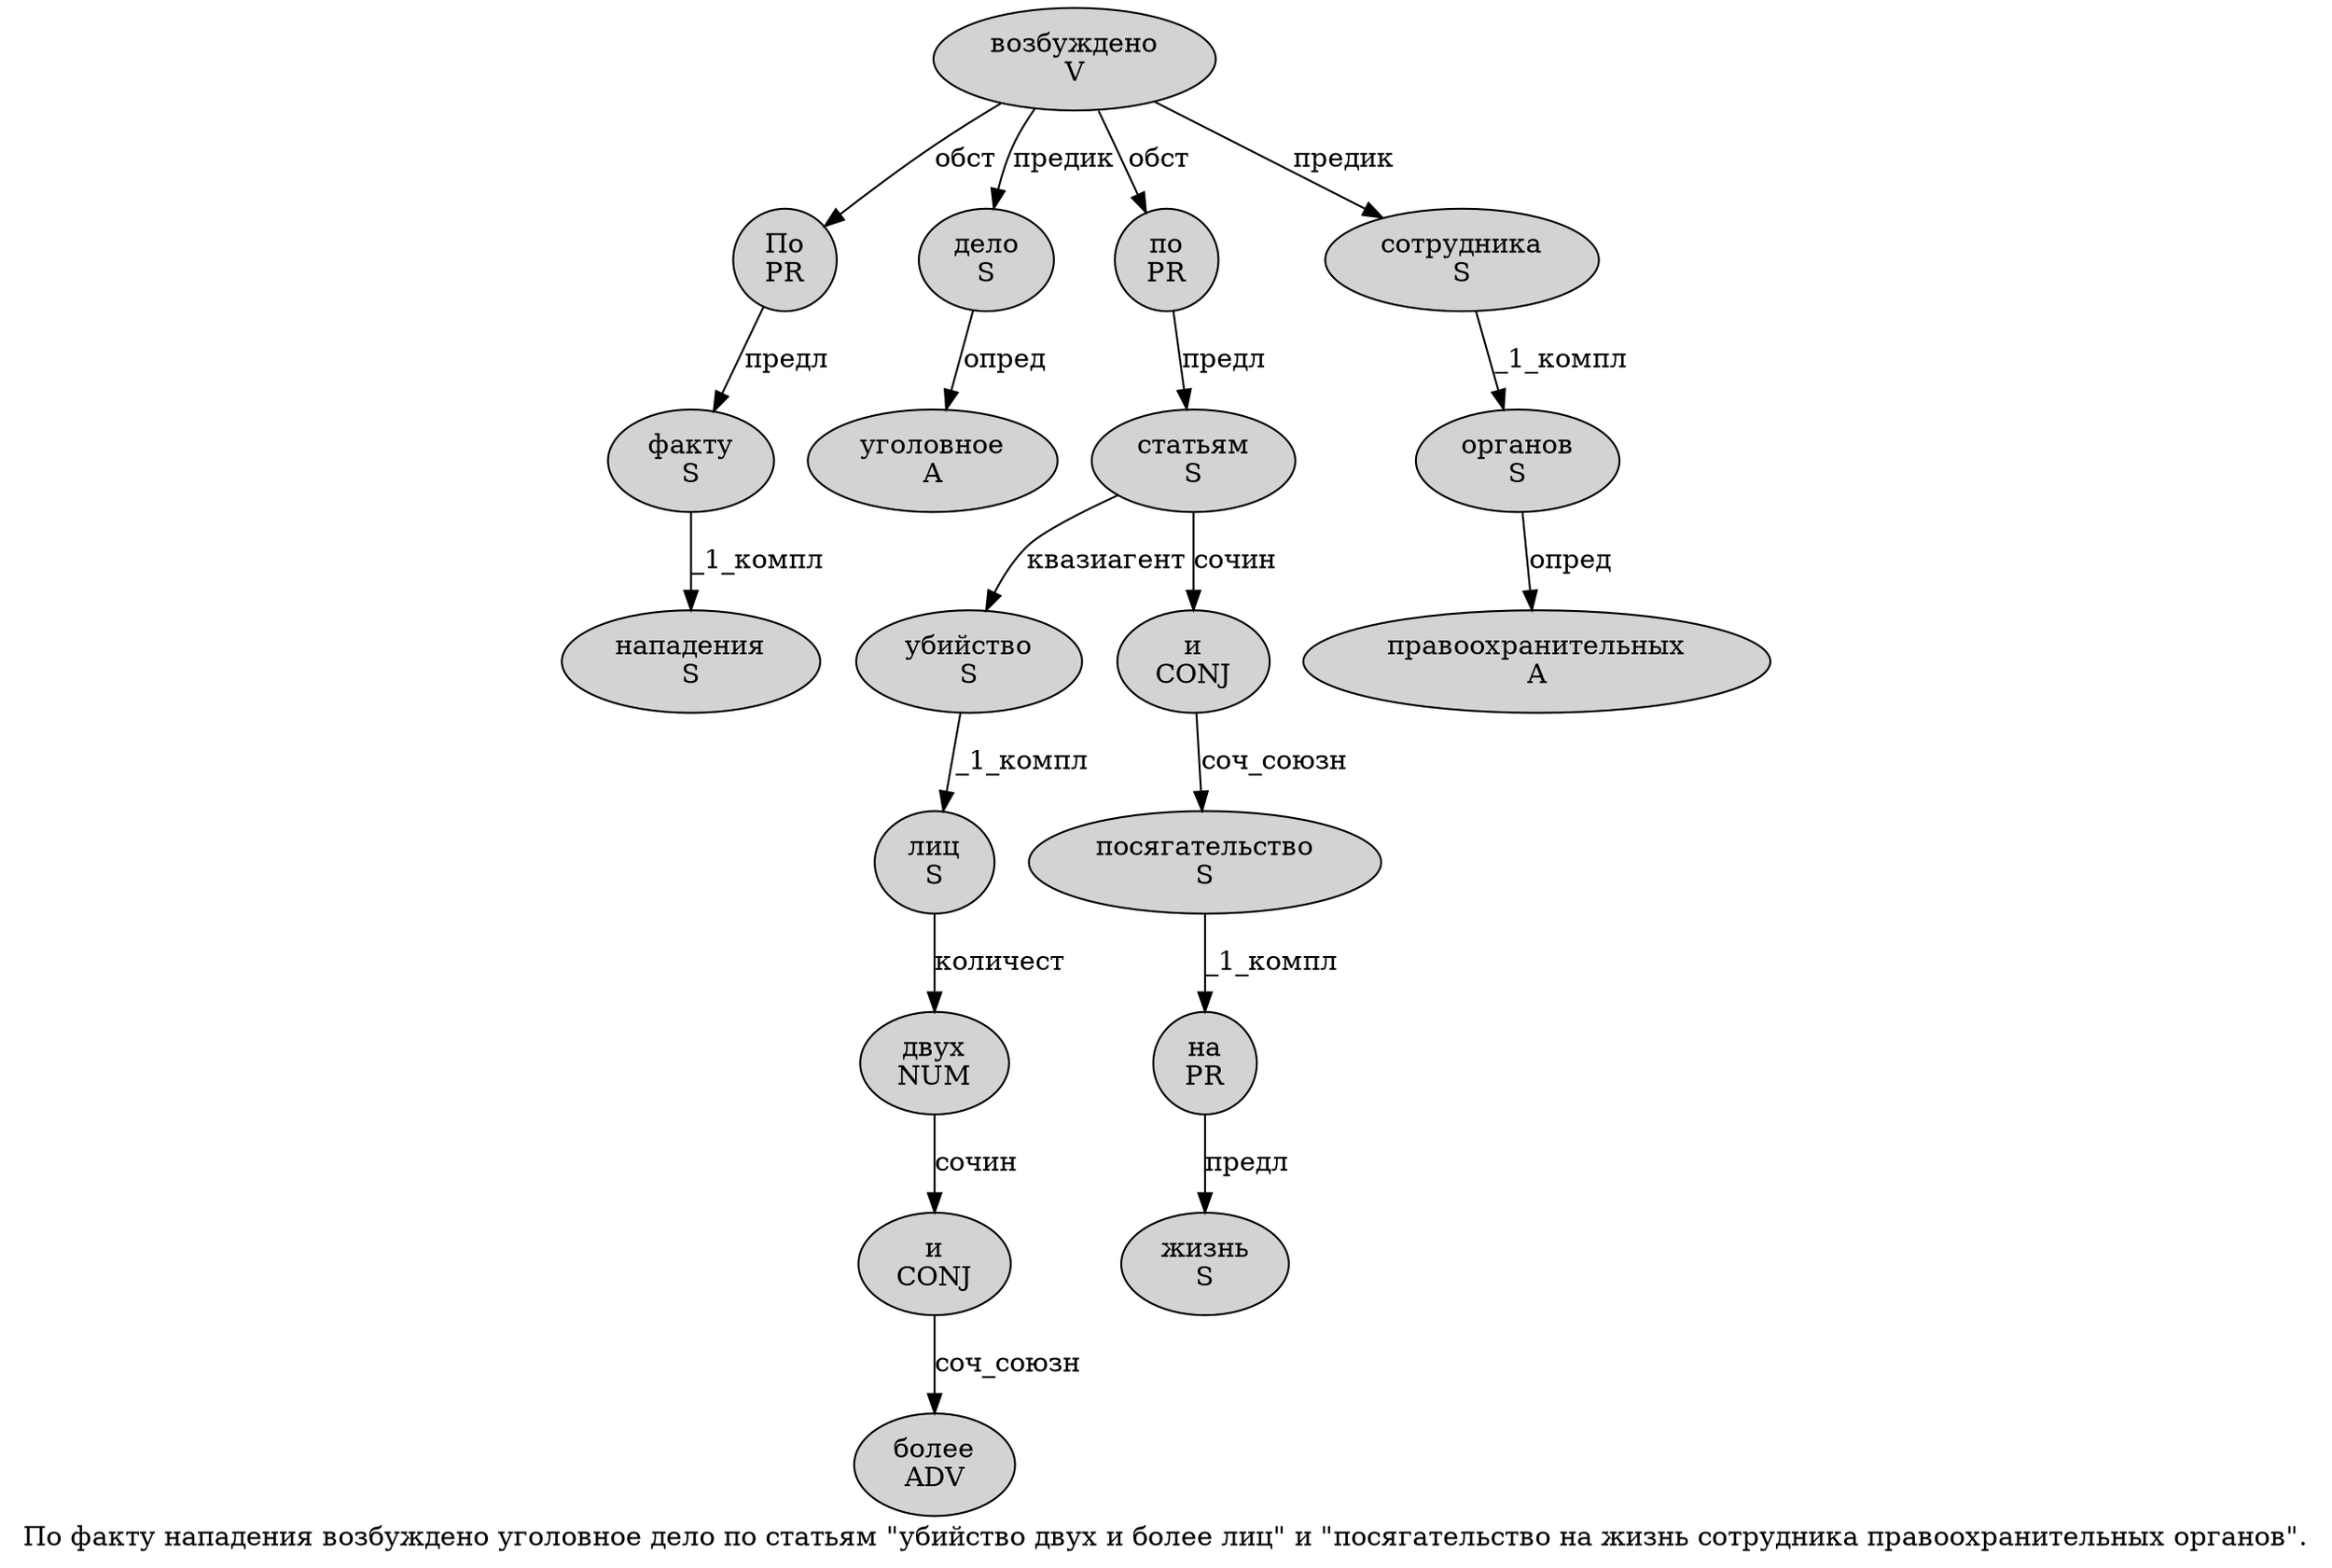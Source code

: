 digraph SENTENCE_1154 {
	graph [label="По факту нападения возбуждено уголовное дело по статьям \"убийство двух и более лиц\" и \"посягательство на жизнь сотрудника правоохранительных органов\"."]
	node [style=filled]
		0 [label="По
PR" color="" fillcolor=lightgray penwidth=1 shape=ellipse]
		1 [label="факту
S" color="" fillcolor=lightgray penwidth=1 shape=ellipse]
		2 [label="нападения
S" color="" fillcolor=lightgray penwidth=1 shape=ellipse]
		3 [label="возбуждено
V" color="" fillcolor=lightgray penwidth=1 shape=ellipse]
		4 [label="уголовное
A" color="" fillcolor=lightgray penwidth=1 shape=ellipse]
		5 [label="дело
S" color="" fillcolor=lightgray penwidth=1 shape=ellipse]
		6 [label="по
PR" color="" fillcolor=lightgray penwidth=1 shape=ellipse]
		7 [label="статьям
S" color="" fillcolor=lightgray penwidth=1 shape=ellipse]
		9 [label="убийство
S" color="" fillcolor=lightgray penwidth=1 shape=ellipse]
		10 [label="двух
NUM" color="" fillcolor=lightgray penwidth=1 shape=ellipse]
		11 [label="и
CONJ" color="" fillcolor=lightgray penwidth=1 shape=ellipse]
		12 [label="более
ADV" color="" fillcolor=lightgray penwidth=1 shape=ellipse]
		13 [label="лиц
S" color="" fillcolor=lightgray penwidth=1 shape=ellipse]
		15 [label="и
CONJ" color="" fillcolor=lightgray penwidth=1 shape=ellipse]
		17 [label="посягательство
S" color="" fillcolor=lightgray penwidth=1 shape=ellipse]
		18 [label="на
PR" color="" fillcolor=lightgray penwidth=1 shape=ellipse]
		19 [label="жизнь
S" color="" fillcolor=lightgray penwidth=1 shape=ellipse]
		20 [label="сотрудника
S" color="" fillcolor=lightgray penwidth=1 shape=ellipse]
		21 [label="правоохранительных
A" color="" fillcolor=lightgray penwidth=1 shape=ellipse]
		22 [label="органов
S" color="" fillcolor=lightgray penwidth=1 shape=ellipse]
			7 -> 9 [label="квазиагент"]
			7 -> 15 [label="сочин"]
			0 -> 1 [label="предл"]
			20 -> 22 [label="_1_компл"]
			13 -> 10 [label="количест"]
			3 -> 0 [label="обст"]
			3 -> 5 [label="предик"]
			3 -> 6 [label="обст"]
			3 -> 20 [label="предик"]
			6 -> 7 [label="предл"]
			11 -> 12 [label="соч_союзн"]
			17 -> 18 [label="_1_компл"]
			1 -> 2 [label="_1_компл"]
			15 -> 17 [label="соч_союзн"]
			10 -> 11 [label="сочин"]
			9 -> 13 [label="_1_компл"]
			18 -> 19 [label="предл"]
			5 -> 4 [label="опред"]
			22 -> 21 [label="опред"]
}